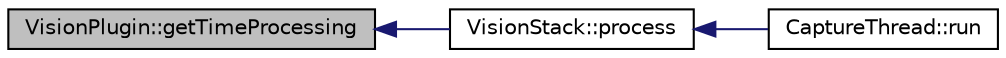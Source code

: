 digraph "VisionPlugin::getTimeProcessing"
{
 // INTERACTIVE_SVG=YES
  edge [fontname="Helvetica",fontsize="10",labelfontname="Helvetica",labelfontsize="10"];
  node [fontname="Helvetica",fontsize="10",shape=record];
  rankdir="LR";
  Node1 [label="VisionPlugin::getTimeProcessing",height=0.2,width=0.4,color="black", fillcolor="grey75", style="filled", fontcolor="black"];
  Node1 -> Node2 [dir="back",color="midnightblue",fontsize="10",style="solid",fontname="Helvetica"];
  Node2 [label="VisionStack::process",height=0.2,width=0.4,color="black", fillcolor="white", style="filled",URL="$d4/db3/class_vision_stack.html#ade9ceda166422e6b95f159b2bade2fc9"];
  Node2 -> Node3 [dir="back",color="midnightblue",fontsize="10",style="solid",fontname="Helvetica"];
  Node3 [label="CaptureThread::run",height=0.2,width=0.4,color="black", fillcolor="white", style="filled",URL="$d6/de9/class_capture_thread.html#ace6f66e410cac572d775a968841344d5"];
}
